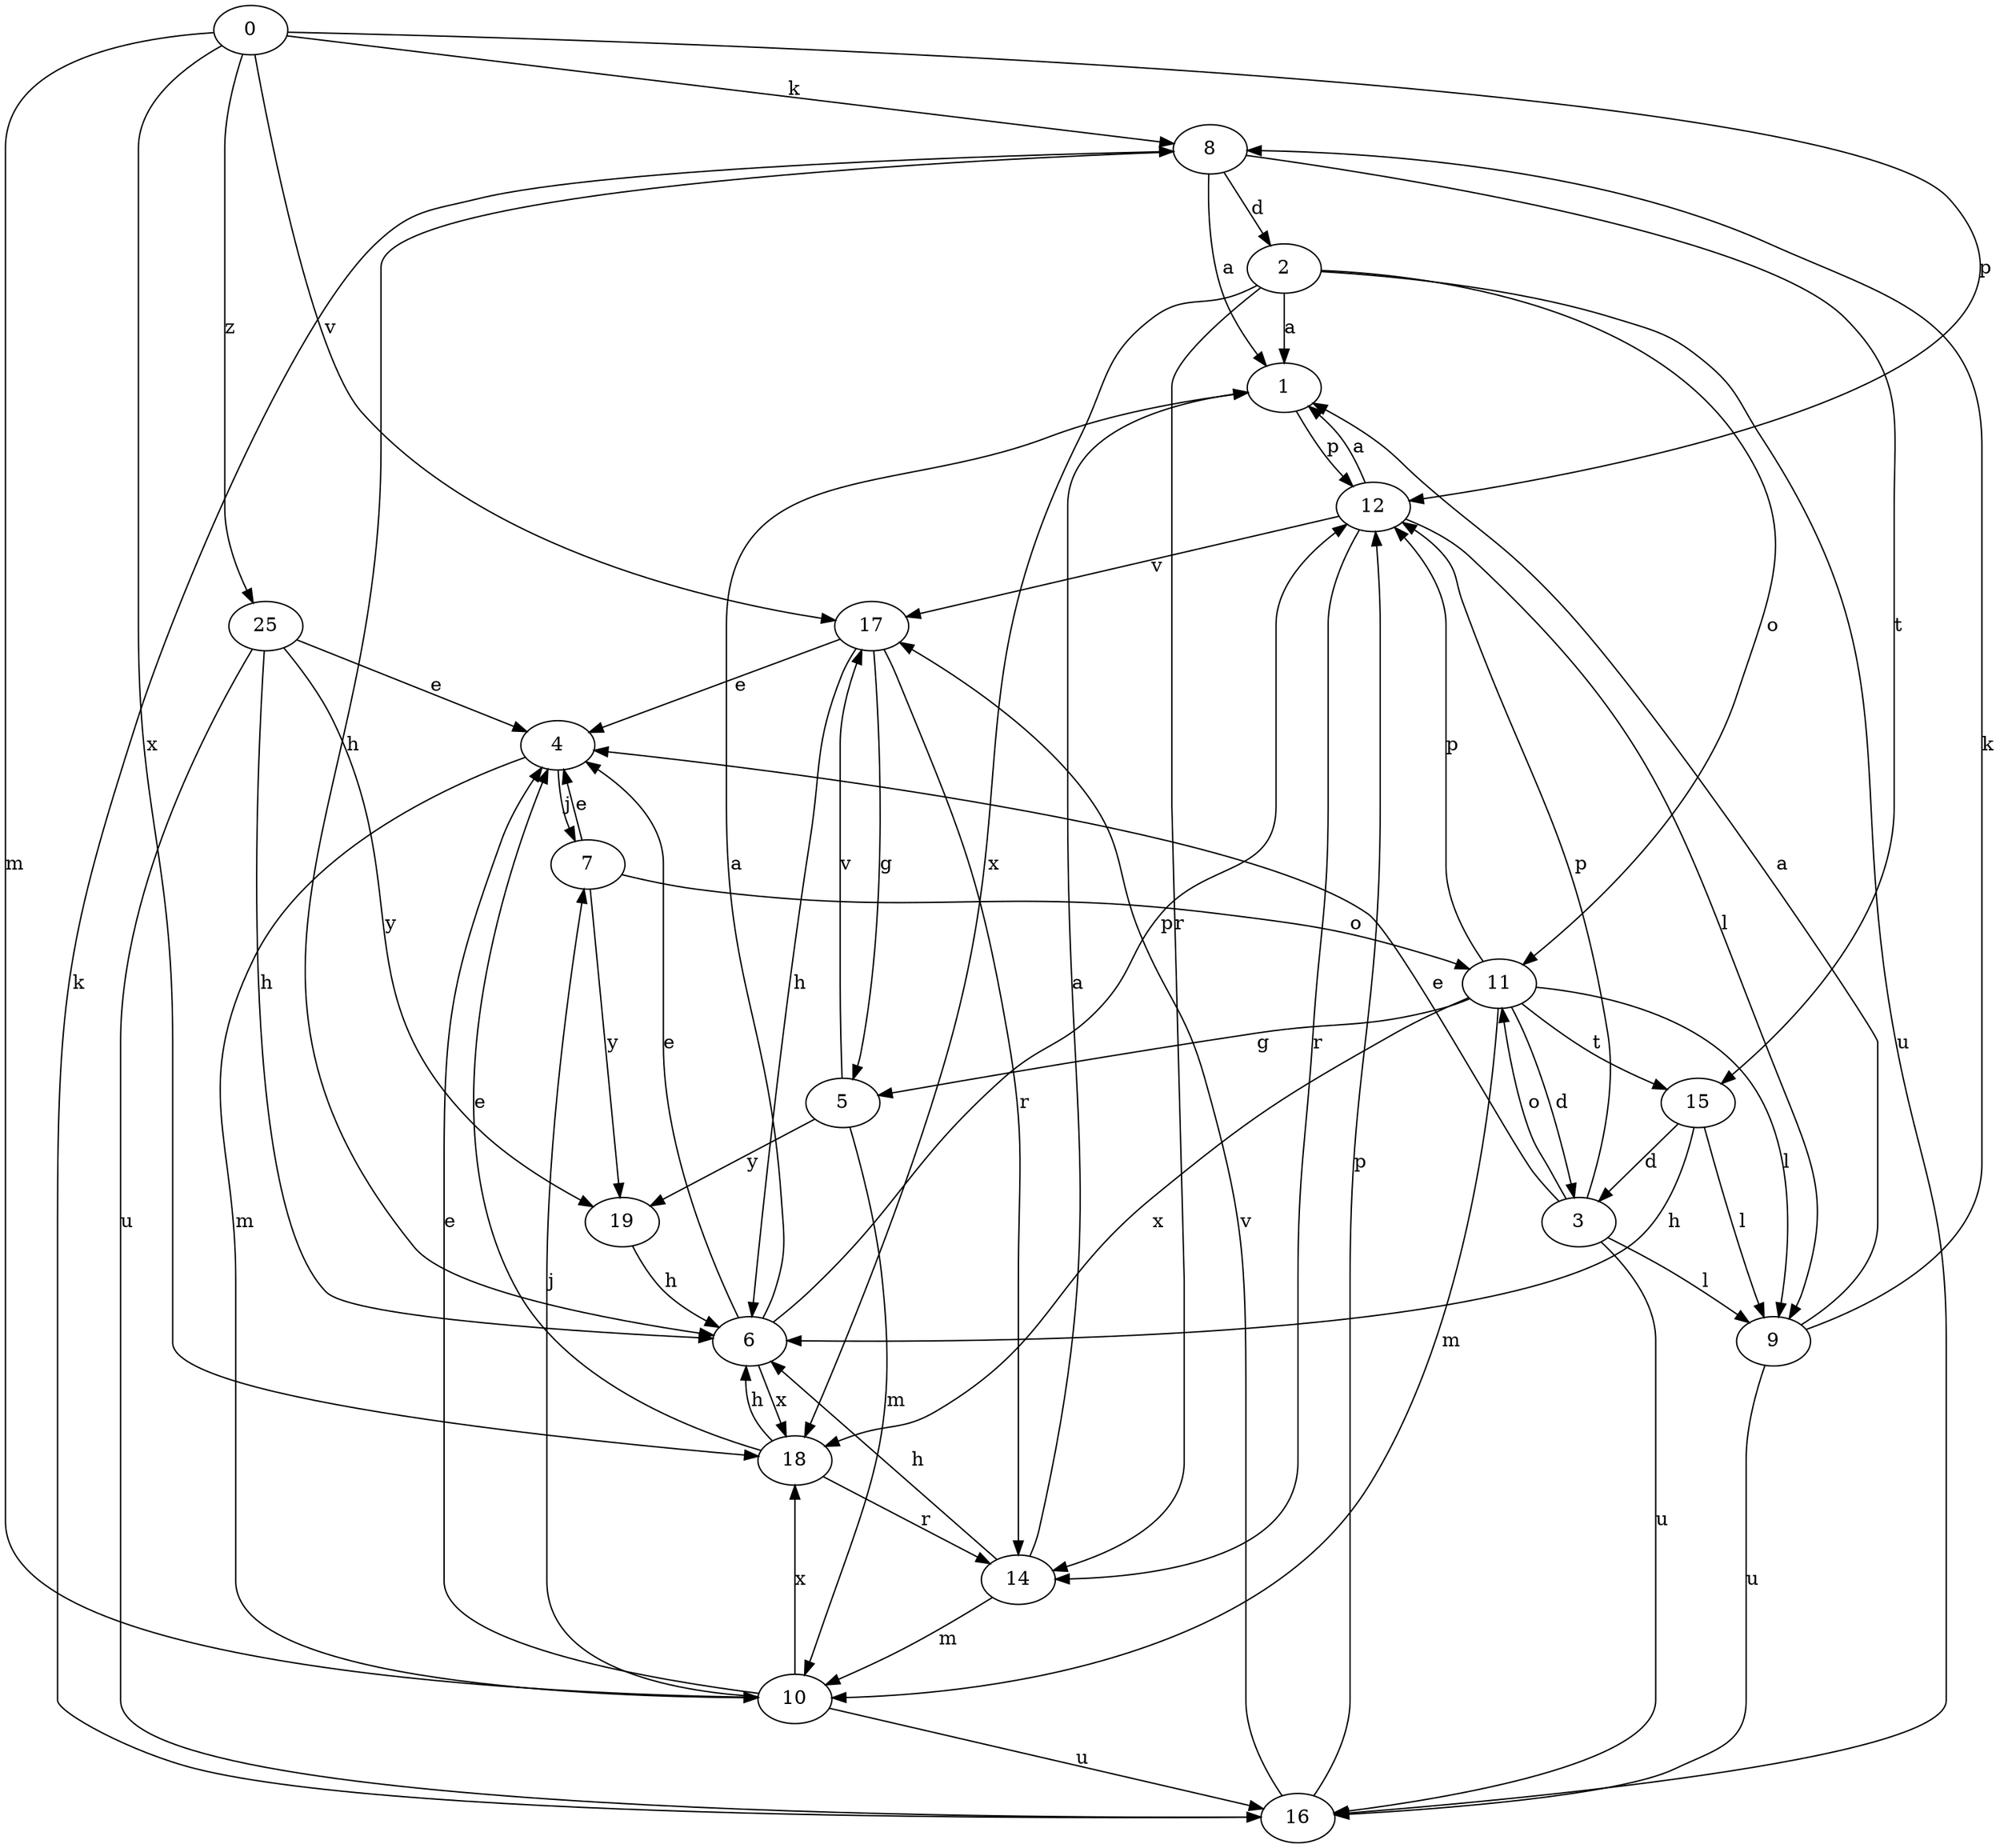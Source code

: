 strict digraph  {
0;
1;
2;
3;
4;
5;
6;
7;
8;
9;
10;
11;
12;
14;
15;
16;
17;
18;
19;
25;
0 -> 8  [label=k];
0 -> 10  [label=m];
0 -> 12  [label=p];
0 -> 17  [label=v];
0 -> 18  [label=x];
0 -> 25  [label=z];
1 -> 12  [label=p];
2 -> 1  [label=a];
2 -> 11  [label=o];
2 -> 14  [label=r];
2 -> 16  [label=u];
2 -> 18  [label=x];
3 -> 4  [label=e];
3 -> 9  [label=l];
3 -> 11  [label=o];
3 -> 12  [label=p];
3 -> 16  [label=u];
4 -> 7  [label=j];
4 -> 10  [label=m];
5 -> 10  [label=m];
5 -> 17  [label=v];
5 -> 19  [label=y];
6 -> 1  [label=a];
6 -> 4  [label=e];
6 -> 12  [label=p];
6 -> 18  [label=x];
7 -> 4  [label=e];
7 -> 11  [label=o];
7 -> 19  [label=y];
8 -> 1  [label=a];
8 -> 2  [label=d];
8 -> 6  [label=h];
8 -> 15  [label=t];
9 -> 1  [label=a];
9 -> 8  [label=k];
9 -> 16  [label=u];
10 -> 4  [label=e];
10 -> 7  [label=j];
10 -> 16  [label=u];
10 -> 18  [label=x];
11 -> 3  [label=d];
11 -> 5  [label=g];
11 -> 9  [label=l];
11 -> 10  [label=m];
11 -> 12  [label=p];
11 -> 15  [label=t];
11 -> 18  [label=x];
12 -> 1  [label=a];
12 -> 9  [label=l];
12 -> 14  [label=r];
12 -> 17  [label=v];
14 -> 1  [label=a];
14 -> 6  [label=h];
14 -> 10  [label=m];
15 -> 3  [label=d];
15 -> 6  [label=h];
15 -> 9  [label=l];
16 -> 8  [label=k];
16 -> 12  [label=p];
16 -> 17  [label=v];
17 -> 4  [label=e];
17 -> 5  [label=g];
17 -> 6  [label=h];
17 -> 14  [label=r];
18 -> 4  [label=e];
18 -> 6  [label=h];
18 -> 14  [label=r];
19 -> 6  [label=h];
25 -> 4  [label=e];
25 -> 6  [label=h];
25 -> 16  [label=u];
25 -> 19  [label=y];
}
